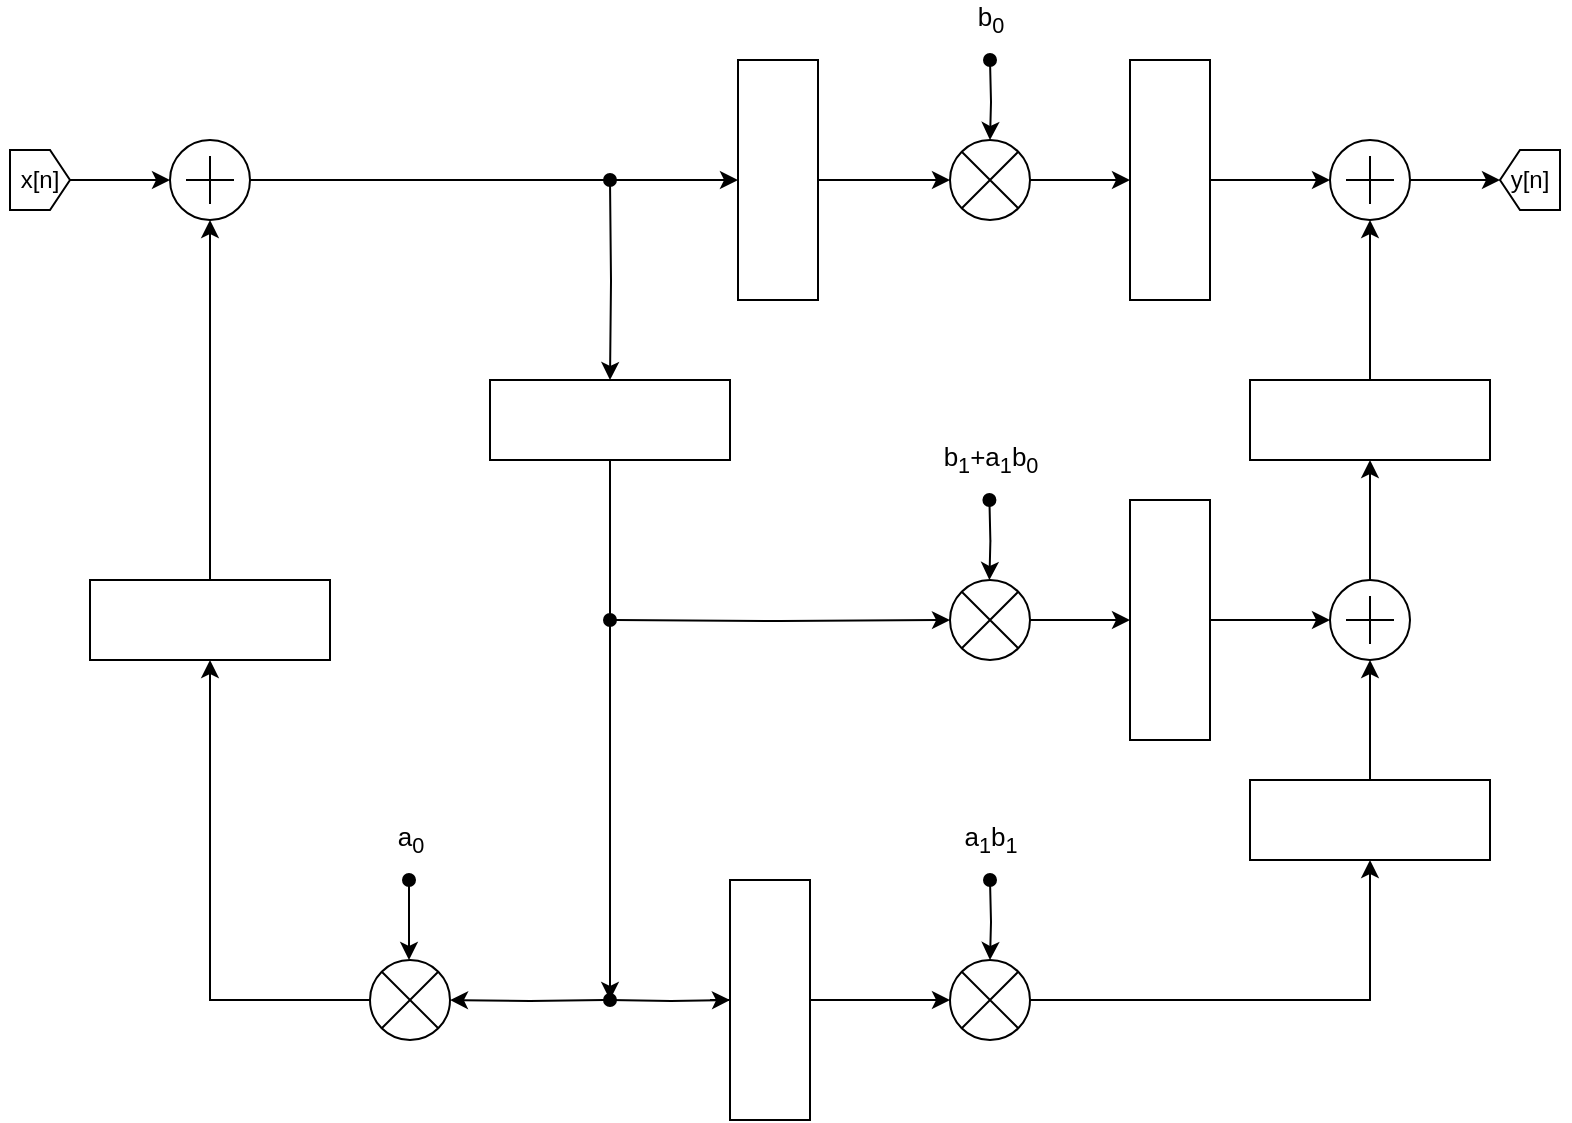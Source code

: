 <mxfile version="13.7.9" type="device"><diagram id="7wVVL5pRJyeFcqXMxu0E" name="Pagina-1"><mxGraphModel dx="1086" dy="806" grid="1" gridSize="10" guides="1" tooltips="1" connect="1" arrows="1" fold="1" page="1" pageScale="1" pageWidth="827" pageHeight="1169" math="0" shadow="0"><root><mxCell id="0"/><mxCell id="1" parent="0"/><mxCell id="_uVXMDpn5RraJ3MYbnUh-1" style="edgeStyle=orthogonalEdgeStyle;rounded=0;orthogonalLoop=1;jettySize=auto;html=1;entryX=0;entryY=0.5;entryDx=0;entryDy=0;entryPerimeter=0;" edge="1" parent="1" source="_uVXMDpn5RraJ3MYbnUh-57" target="_uVXMDpn5RraJ3MYbnUh-5"><mxGeometry relative="1" as="geometry"/></mxCell><mxCell id="_uVXMDpn5RraJ3MYbnUh-2" style="edgeStyle=orthogonalEdgeStyle;rounded=0;orthogonalLoop=1;jettySize=auto;html=1;startArrow=oval;startFill=1;" edge="1" parent="1" target="_uVXMDpn5RraJ3MYbnUh-3"><mxGeometry relative="1" as="geometry"><mxPoint x="500" y="80" as="sourcePoint"/></mxGeometry></mxCell><mxCell id="_uVXMDpn5RraJ3MYbnUh-59" style="edgeStyle=orthogonalEdgeStyle;rounded=0;orthogonalLoop=1;jettySize=auto;html=1;entryX=0.5;entryY=1;entryDx=0;entryDy=0;" edge="1" parent="1" source="_uVXMDpn5RraJ3MYbnUh-3" target="_uVXMDpn5RraJ3MYbnUh-57"><mxGeometry relative="1" as="geometry"/></mxCell><mxCell id="_uVXMDpn5RraJ3MYbnUh-3" value="" style="verticalLabelPosition=bottom;shadow=0;dashed=0;align=center;html=1;verticalAlign=top;shape=mxgraph.electrical.abstract.multiplier;" vertex="1" parent="1"><mxGeometry x="480" y="120" width="40" height="40" as="geometry"/></mxCell><mxCell id="_uVXMDpn5RraJ3MYbnUh-4" value="" style="edgeStyle=orthogonalEdgeStyle;rounded=0;orthogonalLoop=1;jettySize=auto;html=1;" edge="1" parent="1" source="_uVXMDpn5RraJ3MYbnUh-5" target="_uVXMDpn5RraJ3MYbnUh-10"><mxGeometry relative="1" as="geometry"/></mxCell><mxCell id="_uVXMDpn5RraJ3MYbnUh-5" value="" style="verticalLabelPosition=bottom;shadow=0;dashed=0;align=center;html=1;verticalAlign=top;shape=mxgraph.electrical.abstract.summation_point;" vertex="1" parent="1"><mxGeometry x="670" y="120" width="40" height="40" as="geometry"/></mxCell><mxCell id="_uVXMDpn5RraJ3MYbnUh-6" style="edgeStyle=orthogonalEdgeStyle;rounded=0;orthogonalLoop=1;jettySize=auto;html=1;entryX=0;entryY=0.5;entryDx=0;entryDy=0;entryPerimeter=0;" edge="1" parent="1" source="_uVXMDpn5RraJ3MYbnUh-53" target="_uVXMDpn5RraJ3MYbnUh-3"><mxGeometry relative="1" as="geometry"/></mxCell><mxCell id="_uVXMDpn5RraJ3MYbnUh-55" style="edgeStyle=orthogonalEdgeStyle;rounded=0;orthogonalLoop=1;jettySize=auto;html=1;entryX=0.5;entryY=1;entryDx=0;entryDy=0;" edge="1" parent="1" source="_uVXMDpn5RraJ3MYbnUh-7" target="_uVXMDpn5RraJ3MYbnUh-53"><mxGeometry relative="1" as="geometry"/></mxCell><mxCell id="_uVXMDpn5RraJ3MYbnUh-7" value="" style="verticalLabelPosition=bottom;shadow=0;dashed=0;align=center;html=1;verticalAlign=top;shape=mxgraph.electrical.abstract.summation_point;" vertex="1" parent="1"><mxGeometry x="90" y="120" width="40" height="40" as="geometry"/></mxCell><mxCell id="_uVXMDpn5RraJ3MYbnUh-8" value="" style="edgeStyle=orthogonalEdgeStyle;rounded=0;orthogonalLoop=1;jettySize=auto;html=1;" edge="1" parent="1" source="_uVXMDpn5RraJ3MYbnUh-9" target="_uVXMDpn5RraJ3MYbnUh-7"><mxGeometry relative="1" as="geometry"/></mxCell><mxCell id="_uVXMDpn5RraJ3MYbnUh-9" value="" style="shape=mxgraph.arrows2.arrow;verticalLabelPosition=bottom;shadow=0;dashed=0;align=center;html=1;verticalAlign=top;strokeWidth=1;dy=0;dx=10;notch=0;" vertex="1" parent="1"><mxGeometry x="10" y="125" width="30" height="30" as="geometry"/></mxCell><mxCell id="_uVXMDpn5RraJ3MYbnUh-10" value="" style="shape=mxgraph.arrows2.arrow;verticalLabelPosition=bottom;shadow=0;dashed=0;align=center;html=1;verticalAlign=top;strokeWidth=1;dy=0;dx=10;notch=0;direction=west;" vertex="1" parent="1"><mxGeometry x="755" y="125" width="30" height="30" as="geometry"/></mxCell><mxCell id="_uVXMDpn5RraJ3MYbnUh-11" value="" style="edgeStyle=orthogonalEdgeStyle;rounded=0;orthogonalLoop=1;jettySize=auto;html=1;startArrow=oval;startFill=1;entryX=1;entryY=0.5;entryDx=0;entryDy=0;entryPerimeter=0;" edge="1" parent="1" target="_uVXMDpn5RraJ3MYbnUh-24"><mxGeometry relative="1" as="geometry"><mxPoint x="310" y="550" as="sourcePoint"/><mxPoint x="245" y="550" as="targetPoint"/><Array as="points"/></mxGeometry></mxCell><mxCell id="_uVXMDpn5RraJ3MYbnUh-12" value="" style="edgeStyle=orthogonalEdgeStyle;rounded=0;orthogonalLoop=1;jettySize=auto;html=1;entryX=0;entryY=0.5;entryDx=0;entryDy=0;entryPerimeter=0;" edge="1" parent="1" target="_uVXMDpn5RraJ3MYbnUh-20" source="_uVXMDpn5RraJ3MYbnUh-50"><mxGeometry relative="1" as="geometry"><mxPoint x="310" y="550" as="sourcePoint"/><mxPoint x="480" y="589.5" as="targetPoint"/><Array as="points"><mxPoint x="360" y="550"/><mxPoint x="360" y="550"/></Array></mxGeometry></mxCell><mxCell id="_uVXMDpn5RraJ3MYbnUh-13" value="x[n]" style="text;html=1;strokeColor=none;fillColor=none;align=center;verticalAlign=middle;whiteSpace=wrap;rounded=0;" vertex="1" parent="1"><mxGeometry x="5" y="130" width="40" height="20" as="geometry"/></mxCell><mxCell id="_uVXMDpn5RraJ3MYbnUh-14" value="y[n]" style="text;html=1;strokeColor=none;fillColor=none;align=center;verticalAlign=middle;whiteSpace=wrap;rounded=0;" vertex="1" parent="1"><mxGeometry x="750" y="130" width="40" height="20" as="geometry"/></mxCell><mxCell id="_uVXMDpn5RraJ3MYbnUh-15" value="&lt;font style=&quot;font-size: 13px&quot;&gt;b&lt;sub&gt;0&lt;/sub&gt;&lt;/font&gt;" style="text;html=1;align=center;verticalAlign=middle;resizable=0;points=[];autosize=1;" vertex="1" parent="1"><mxGeometry x="485" y="50" width="30" height="20" as="geometry"/></mxCell><mxCell id="_uVXMDpn5RraJ3MYbnUh-16" value="&lt;span style=&quot;font-size: 13px&quot;&gt;a&lt;sub&gt;1&lt;/sub&gt;b&lt;sub&gt;1&lt;/sub&gt;&lt;/span&gt;" style="text;html=1;align=center;verticalAlign=middle;resizable=0;points=[];autosize=1;" vertex="1" parent="1"><mxGeometry x="480" y="460" width="40" height="20" as="geometry"/></mxCell><mxCell id="_uVXMDpn5RraJ3MYbnUh-17" value="&lt;span style=&quot;font-size: 13px&quot;&gt;a&lt;sub&gt;0&lt;/sub&gt;&lt;/span&gt;" style="text;html=1;align=center;verticalAlign=middle;resizable=0;points=[];autosize=1;" vertex="1" parent="1"><mxGeometry x="195" y="460" width="30" height="20" as="geometry"/></mxCell><mxCell id="_uVXMDpn5RraJ3MYbnUh-18" style="edgeStyle=orthogonalEdgeStyle;rounded=0;orthogonalLoop=1;jettySize=auto;html=1;startArrow=oval;startFill=1;" edge="1" parent="1" target="_uVXMDpn5RraJ3MYbnUh-20"><mxGeometry relative="1" as="geometry"><mxPoint x="500" y="490" as="sourcePoint"/></mxGeometry></mxCell><mxCell id="_uVXMDpn5RraJ3MYbnUh-19" style="edgeStyle=orthogonalEdgeStyle;rounded=0;orthogonalLoop=1;jettySize=auto;html=1;entryX=0.5;entryY=1;entryDx=0;entryDy=0;entryPerimeter=0;startArrow=none;startFill=0;" edge="1" parent="1" source="_uVXMDpn5RraJ3MYbnUh-61" target="_uVXMDpn5RraJ3MYbnUh-27"><mxGeometry relative="1" as="geometry"/></mxCell><mxCell id="_uVXMDpn5RraJ3MYbnUh-20" value="" style="verticalLabelPosition=bottom;shadow=0;dashed=0;align=center;html=1;verticalAlign=top;shape=mxgraph.electrical.abstract.multiplier;" vertex="1" parent="1"><mxGeometry x="480" y="530" width="40" height="40" as="geometry"/></mxCell><mxCell id="_uVXMDpn5RraJ3MYbnUh-21" style="edgeStyle=orthogonalEdgeStyle;rounded=0;orthogonalLoop=1;jettySize=auto;html=1;startArrow=oval;startFill=1;" edge="1" parent="1"><mxGeometry relative="1" as="geometry"><mxPoint x="209.5" y="490" as="sourcePoint"/><mxPoint x="209.5" y="530" as="targetPoint"/><Array as="points"><mxPoint x="209.5" y="510"/><mxPoint x="209.5" y="510"/></Array></mxGeometry></mxCell><mxCell id="_uVXMDpn5RraJ3MYbnUh-23" style="edgeStyle=orthogonalEdgeStyle;rounded=0;orthogonalLoop=1;jettySize=auto;html=1;entryX=0.5;entryY=1;entryDx=0;entryDy=0;entryPerimeter=0;" edge="1" parent="1" source="_uVXMDpn5RraJ3MYbnUh-45" target="_uVXMDpn5RraJ3MYbnUh-7"><mxGeometry relative="1" as="geometry"/></mxCell><mxCell id="_uVXMDpn5RraJ3MYbnUh-24" value="" style="verticalLabelPosition=bottom;shadow=0;dashed=0;align=center;html=1;verticalAlign=top;shape=mxgraph.electrical.abstract.multiplier;" vertex="1" parent="1"><mxGeometry x="190" y="530" width="40" height="40" as="geometry"/></mxCell><mxCell id="_uVXMDpn5RraJ3MYbnUh-25" style="edgeStyle=orthogonalEdgeStyle;rounded=0;orthogonalLoop=1;jettySize=auto;html=1;startArrow=none;startFill=0;" edge="1" parent="1" source="_uVXMDpn5RraJ3MYbnUh-56" target="_uVXMDpn5RraJ3MYbnUh-27"><mxGeometry relative="1" as="geometry"><mxPoint x="320" y="360" as="sourcePoint"/></mxGeometry></mxCell><mxCell id="_uVXMDpn5RraJ3MYbnUh-26" style="edgeStyle=orthogonalEdgeStyle;rounded=0;orthogonalLoop=1;jettySize=auto;html=1;entryX=0.5;entryY=1;entryDx=0;entryDy=0;entryPerimeter=0;startArrow=none;startFill=0;" edge="1" parent="1" source="_uVXMDpn5RraJ3MYbnUh-63" target="_uVXMDpn5RraJ3MYbnUh-5"><mxGeometry relative="1" as="geometry"/></mxCell><mxCell id="_uVXMDpn5RraJ3MYbnUh-27" value="" style="verticalLabelPosition=bottom;shadow=0;dashed=0;align=center;html=1;verticalAlign=top;shape=mxgraph.electrical.abstract.summation_point;" vertex="1" parent="1"><mxGeometry x="670" y="340" width="40" height="40" as="geometry"/></mxCell><mxCell id="_uVXMDpn5RraJ3MYbnUh-28" style="edgeStyle=orthogonalEdgeStyle;rounded=0;orthogonalLoop=1;jettySize=auto;html=1;startArrow=oval;startFill=1;" edge="1" parent="1" target="_uVXMDpn5RraJ3MYbnUh-30"><mxGeometry relative="1" as="geometry"><mxPoint x="630" y="360" as="targetPoint"/><mxPoint x="310" y="360.0" as="sourcePoint"/></mxGeometry></mxCell><mxCell id="_uVXMDpn5RraJ3MYbnUh-29" value="" style="group;strokeWidth=3;" vertex="1" connectable="0" parent="1"><mxGeometry x="480" y="300" width="80" height="110" as="geometry"/></mxCell><mxCell id="_uVXMDpn5RraJ3MYbnUh-30" value="" style="verticalLabelPosition=bottom;shadow=0;dashed=0;align=center;html=1;verticalAlign=top;shape=mxgraph.electrical.abstract.multiplier;" vertex="1" parent="_uVXMDpn5RraJ3MYbnUh-29"><mxGeometry y="40" width="40" height="40" as="geometry"/></mxCell><mxCell id="_uVXMDpn5RraJ3MYbnUh-31" style="edgeStyle=orthogonalEdgeStyle;rounded=0;orthogonalLoop=1;jettySize=auto;html=1;startArrow=oval;startFill=1;" edge="1" parent="_uVXMDpn5RraJ3MYbnUh-29"><mxGeometry relative="1" as="geometry"><mxPoint x="19.71" as="sourcePoint"/><mxPoint x="19.71" y="40" as="targetPoint"/></mxGeometry></mxCell><mxCell id="_uVXMDpn5RraJ3MYbnUh-33" value="&lt;font style=&quot;font-size: 13px&quot;&gt;b&lt;sub&gt;1&lt;/sub&gt;+a&lt;sub&gt;1&lt;/sub&gt;b&lt;sub&gt;0&lt;/sub&gt;&lt;/font&gt;" style="text;html=1;align=center;verticalAlign=middle;resizable=0;points=[];autosize=1;" vertex="1" parent="1"><mxGeometry x="470" y="270" width="60" height="20" as="geometry"/></mxCell><mxCell id="_uVXMDpn5RraJ3MYbnUh-45" value="" style="rounded=0;whiteSpace=wrap;html=1;" vertex="1" parent="1"><mxGeometry x="50" y="340" width="120" height="40" as="geometry"/></mxCell><mxCell id="_uVXMDpn5RraJ3MYbnUh-46" style="edgeStyle=orthogonalEdgeStyle;rounded=0;orthogonalLoop=1;jettySize=auto;html=1;entryX=0.5;entryY=1;entryDx=0;entryDy=0;entryPerimeter=0;" edge="1" parent="1" source="_uVXMDpn5RraJ3MYbnUh-24" target="_uVXMDpn5RraJ3MYbnUh-45"><mxGeometry relative="1" as="geometry"><mxPoint x="190" y="550" as="sourcePoint"/><mxPoint x="110" y="190" as="targetPoint"/></mxGeometry></mxCell><mxCell id="_uVXMDpn5RraJ3MYbnUh-49" style="edgeStyle=orthogonalEdgeStyle;rounded=0;orthogonalLoop=1;jettySize=auto;html=1;" edge="1" parent="1" source="_uVXMDpn5RraJ3MYbnUh-47"><mxGeometry relative="1" as="geometry"><mxPoint x="310" y="550" as="targetPoint"/></mxGeometry></mxCell><mxCell id="_uVXMDpn5RraJ3MYbnUh-47" value="" style="rounded=0;whiteSpace=wrap;html=1;" vertex="1" parent="1"><mxGeometry x="250" y="240" width="120" height="40" as="geometry"/></mxCell><mxCell id="_uVXMDpn5RraJ3MYbnUh-48" style="edgeStyle=orthogonalEdgeStyle;rounded=0;orthogonalLoop=1;jettySize=auto;html=1;startArrow=oval;startFill=1;" edge="1" parent="1" target="_uVXMDpn5RraJ3MYbnUh-47"><mxGeometry relative="1" as="geometry"><mxPoint x="310" y="520" as="targetPoint"/><mxPoint x="310" y="140" as="sourcePoint"/></mxGeometry></mxCell><mxCell id="_uVXMDpn5RraJ3MYbnUh-52" style="edgeStyle=orthogonalEdgeStyle;rounded=0;orthogonalLoop=1;jettySize=auto;html=1;" edge="1" parent="1" target="_uVXMDpn5RraJ3MYbnUh-50"><mxGeometry relative="1" as="geometry"><mxPoint x="310" y="550" as="sourcePoint"/></mxGeometry></mxCell><mxCell id="_uVXMDpn5RraJ3MYbnUh-50" value="" style="rounded=0;whiteSpace=wrap;html=1;direction=south;" vertex="1" parent="1"><mxGeometry x="370" y="490" width="40" height="120" as="geometry"/></mxCell><mxCell id="_uVXMDpn5RraJ3MYbnUh-53" value="" style="rounded=0;whiteSpace=wrap;html=1;direction=south;" vertex="1" parent="1"><mxGeometry x="374" y="80" width="40" height="120" as="geometry"/></mxCell><mxCell id="_uVXMDpn5RraJ3MYbnUh-57" value="" style="rounded=0;whiteSpace=wrap;html=1;direction=south;" vertex="1" parent="1"><mxGeometry x="570" y="80" width="40" height="120" as="geometry"/></mxCell><mxCell id="_uVXMDpn5RraJ3MYbnUh-56" value="" style="rounded=0;whiteSpace=wrap;html=1;direction=south;" vertex="1" parent="1"><mxGeometry x="570" y="300" width="40" height="120" as="geometry"/></mxCell><mxCell id="_uVXMDpn5RraJ3MYbnUh-60" style="edgeStyle=orthogonalEdgeStyle;rounded=0;orthogonalLoop=1;jettySize=auto;html=1;startArrow=none;startFill=0;" edge="1" parent="1" source="_uVXMDpn5RraJ3MYbnUh-30" target="_uVXMDpn5RraJ3MYbnUh-56"><mxGeometry relative="1" as="geometry"><mxPoint x="520" y="360" as="sourcePoint"/><mxPoint x="670" y="360" as="targetPoint"/></mxGeometry></mxCell><mxCell id="_uVXMDpn5RraJ3MYbnUh-61" value="" style="rounded=0;whiteSpace=wrap;html=1;" vertex="1" parent="1"><mxGeometry x="630" y="440" width="120" height="40" as="geometry"/></mxCell><mxCell id="_uVXMDpn5RraJ3MYbnUh-62" style="edgeStyle=orthogonalEdgeStyle;rounded=0;orthogonalLoop=1;jettySize=auto;html=1;entryX=0.5;entryY=1;entryDx=0;entryDy=0;entryPerimeter=0;startArrow=none;startFill=0;" edge="1" parent="1" source="_uVXMDpn5RraJ3MYbnUh-20" target="_uVXMDpn5RraJ3MYbnUh-61"><mxGeometry relative="1" as="geometry"><mxPoint x="520" y="550.0" as="sourcePoint"/><mxPoint x="690" y="380" as="targetPoint"/></mxGeometry></mxCell><mxCell id="_uVXMDpn5RraJ3MYbnUh-63" value="" style="rounded=0;whiteSpace=wrap;html=1;" vertex="1" parent="1"><mxGeometry x="630" y="240" width="120" height="40" as="geometry"/></mxCell><mxCell id="_uVXMDpn5RraJ3MYbnUh-64" style="edgeStyle=orthogonalEdgeStyle;rounded=0;orthogonalLoop=1;jettySize=auto;html=1;entryX=0.5;entryY=1;entryDx=0;entryDy=0;entryPerimeter=0;startArrow=none;startFill=0;" edge="1" parent="1" source="_uVXMDpn5RraJ3MYbnUh-27" target="_uVXMDpn5RraJ3MYbnUh-63"><mxGeometry relative="1" as="geometry"><mxPoint x="690" y="340.0" as="sourcePoint"/><mxPoint x="690" y="160" as="targetPoint"/></mxGeometry></mxCell></root></mxGraphModel></diagram></mxfile>